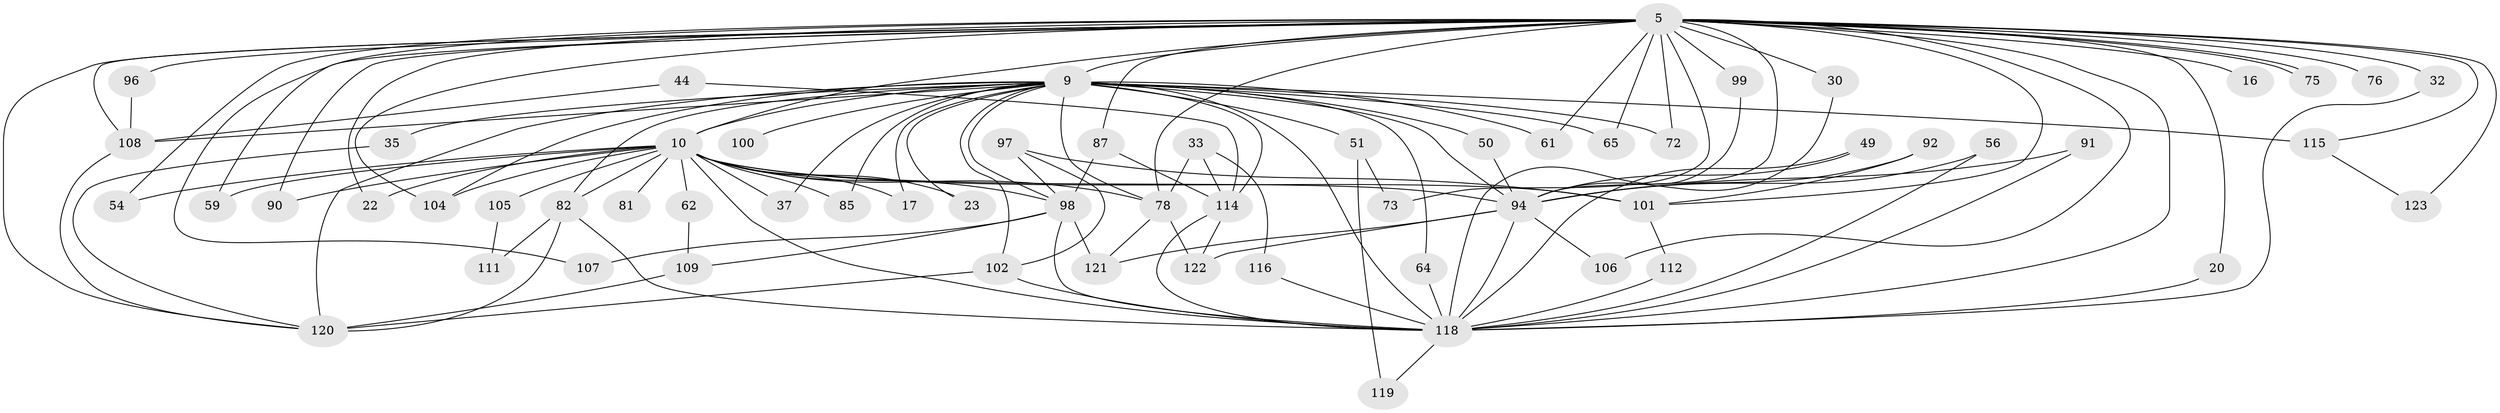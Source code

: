 // original degree distribution, {13: 0.008130081300813009, 19: 0.008130081300813009, 28: 0.008130081300813009, 22: 0.008130081300813009, 31: 0.008130081300813009, 15: 0.008130081300813009, 18: 0.008130081300813009, 21: 0.008130081300813009, 36: 0.008130081300813009, 23: 0.008130081300813009, 7: 0.016260162601626018, 3: 0.18699186991869918, 6: 0.024390243902439025, 2: 0.5447154471544715, 5: 0.04065040650406504, 4: 0.0975609756097561, 8: 0.008130081300813009}
// Generated by graph-tools (version 1.1) at 2025/44/03/09/25 04:44:20]
// undirected, 61 vertices, 127 edges
graph export_dot {
graph [start="1"]
  node [color=gray90,style=filled];
  5 [super="+4"];
  9 [super="+3"];
  10 [super="+8"];
  16;
  17;
  20;
  22;
  23;
  30;
  32;
  33;
  35;
  37;
  44;
  49;
  50;
  51;
  54;
  56;
  59;
  61;
  62 [super="+27"];
  64;
  65;
  72 [super="+34"];
  73;
  75;
  76;
  78 [super="+21+40"];
  81;
  82 [super="+74"];
  85;
  87 [super="+42"];
  90;
  91 [super="+57"];
  92;
  94 [super="+45+28+6"];
  96;
  97 [super="+70"];
  98 [super="+46+86"];
  99;
  100;
  101 [super="+58"];
  102 [super="+24"];
  104 [super="+69"];
  105;
  106;
  107 [super="+88"];
  108 [super="+83+29"];
  109 [super="+95"];
  111;
  112 [super="+80"];
  114 [super="+93"];
  115 [super="+55+110+77"];
  116 [super="+68"];
  118 [super="+41+48+53"];
  119;
  120 [super="+71+66+113+117"];
  121 [super="+36+67"];
  122 [super="+84"];
  123;
  5 -- 9 [weight=4];
  5 -- 10 [weight=4];
  5 -- 16 [weight=2];
  5 -- 20;
  5 -- 22;
  5 -- 30;
  5 -- 32;
  5 -- 54;
  5 -- 59;
  5 -- 61;
  5 -- 65;
  5 -- 72;
  5 -- 75;
  5 -- 75;
  5 -- 76 [weight=2];
  5 -- 90;
  5 -- 99;
  5 -- 106;
  5 -- 123;
  5 -- 101;
  5 -- 73;
  5 -- 78 [weight=3];
  5 -- 96;
  5 -- 107 [weight=2];
  5 -- 115 [weight=2];
  5 -- 118 [weight=5];
  5 -- 87;
  5 -- 94 [weight=4];
  5 -- 108;
  5 -- 120 [weight=2];
  5 -- 104;
  9 -- 10 [weight=4];
  9 -- 17;
  9 -- 23;
  9 -- 35 [weight=2];
  9 -- 37;
  9 -- 50;
  9 -- 51 [weight=2];
  9 -- 64;
  9 -- 100 [weight=2];
  9 -- 108 [weight=5];
  9 -- 65;
  9 -- 85;
  9 -- 98 [weight=4];
  9 -- 115 [weight=4];
  9 -- 61;
  9 -- 102;
  9 -- 72;
  9 -- 94 [weight=6];
  9 -- 118 [weight=5];
  9 -- 78;
  9 -- 120 [weight=2];
  9 -- 114 [weight=4];
  9 -- 104 [weight=2];
  9 -- 82 [weight=2];
  10 -- 23;
  10 -- 37;
  10 -- 54;
  10 -- 81 [weight=2];
  10 -- 85;
  10 -- 90;
  10 -- 101 [weight=2];
  10 -- 105 [weight=2];
  10 -- 17;
  10 -- 22;
  10 -- 104 [weight=3];
  10 -- 59;
  10 -- 62 [weight=3];
  10 -- 98;
  10 -- 94 [weight=5];
  10 -- 118 [weight=5];
  10 -- 78 [weight=2];
  10 -- 82;
  20 -- 118;
  30 -- 94;
  32 -- 118;
  33 -- 116;
  33 -- 78;
  33 -- 114;
  35 -- 120;
  44 -- 108;
  44 -- 114;
  49 -- 94;
  49 -- 118;
  50 -- 94;
  51 -- 73;
  51 -- 119;
  56 -- 94;
  56 -- 118;
  62 -- 109;
  64 -- 118;
  78 -- 122;
  78 -- 121;
  82 -- 120;
  82 -- 118;
  82 -- 111;
  87 -- 98;
  87 -- 114;
  91 -- 118;
  91 -- 94;
  92 -- 101;
  92 -- 94;
  94 -- 106;
  94 -- 118 [weight=6];
  94 -- 122;
  94 -- 121;
  96 -- 108;
  97 -- 101;
  97 -- 102;
  97 -- 98;
  98 -- 121 [weight=2];
  98 -- 107;
  98 -- 109;
  98 -- 118;
  99 -- 118;
  101 -- 112;
  102 -- 118;
  102 -- 120 [weight=2];
  105 -- 111;
  108 -- 120 [weight=2];
  109 -- 120;
  112 -- 118 [weight=2];
  114 -- 118 [weight=2];
  114 -- 122;
  115 -- 123;
  116 -- 118 [weight=2];
  118 -- 119;
}
